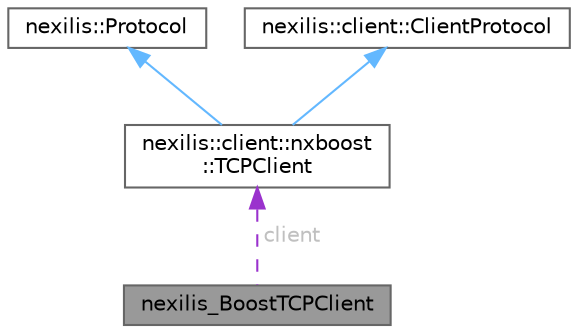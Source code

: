 digraph "nexilis_BoostTCPClient"
{
 // LATEX_PDF_SIZE
  bgcolor="transparent";
  edge [fontname=Helvetica,fontsize=10,labelfontname=Helvetica,labelfontsize=10];
  node [fontname=Helvetica,fontsize=10,shape=box,height=0.2,width=0.4];
  Node1 [id="Node000001",label="nexilis_BoostTCPClient",height=0.2,width=0.4,color="gray40", fillcolor="grey60", style="filled", fontcolor="black",tooltip=" "];
  Node2 -> Node1 [id="edge1_Node000001_Node000002",dir="back",color="darkorchid3",style="dashed",tooltip=" ",label=" client",fontcolor="grey" ];
  Node2 [id="Node000002",label="nexilis::client::nxboost\l::TCPClient",height=0.2,width=0.4,color="gray40", fillcolor="white", style="filled",URL="$d1/d21/classnexilis_1_1client_1_1nxboost_1_1TCPClient.html",tooltip=" "];
  Node3 -> Node2 [id="edge2_Node000002_Node000003",dir="back",color="steelblue1",style="solid",tooltip=" "];
  Node3 [id="Node000003",label="nexilis::Protocol",height=0.2,width=0.4,color="gray40", fillcolor="white", style="filled",URL="$da/d49/classnexilis_1_1Protocol.html",tooltip=" "];
  Node4 -> Node2 [id="edge3_Node000002_Node000004",dir="back",color="steelblue1",style="solid",tooltip=" "];
  Node4 [id="Node000004",label="nexilis::client::ClientProtocol",height=0.2,width=0.4,color="gray40", fillcolor="white", style="filled",URL="$da/d2e/classnexilis_1_1client_1_1ClientProtocol.html",tooltip=" "];
}
